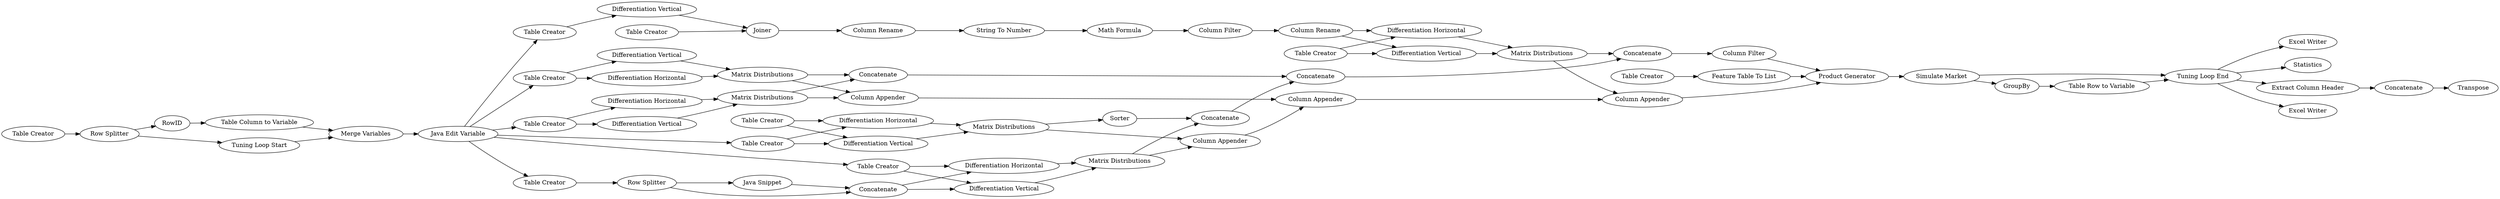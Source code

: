 digraph {
	24 -> 26
	41 -> 42
	113 -> 116
	74 -> 76
	106 -> 132
	109 -> 27
	55 -> 57
	133 -> 74
	109 -> 16
	51 -> 53
	40 -> 38
	109 -> 40
	23 -> 21
	27 -> 32
	69 -> 72
	109 -> 18
	54 -> 133
	109 -> 56
	137 -> 44
	111 -> 112
	63 -> 74
	52 -> 54
	32 -> 29
	18 -> 19
	42 -> 137
	105 -> 130
	116 -> 139
	20 -> 17
	22 -> 24
	18 -> 20
	27 -> 31
	57 -> 67
	31 -> 29
	132 -> 105
	59 -> 53
	57 -> 135
	56 -> 58
	110 -> 111
	17 -> 66
	25 -> 22
	39 -> 41
	139 -> 138
	121 -> 122
	135 -> 134
	105 -> 129
	21 -> 24
	109 -> 25
	16 -> 110
	76 -> 105
	138 -> 109
	113 -> 103
	58 -> 57
	19 -> 17
	136 -> 134
	72 -> 75
	105 -> 120
	110 -> 112
	44 -> 50
	112 -> 19
	67 -> 69
	56 -> 55
	26 -> 66
	103 -> 138
	17 -> 136
	105 -> 131
	23 -> 22
	53 -> 54
	112 -> 20
	38 -> 41
	51 -> 52
	29 -> 67
	50 -> 51
	134 -> 133
	76 -> 106
	75 -> 74
	120 -> 121
	29 -> 135
	24 -> 136
	54 -> 72
	60 -> 63
	25 -> 21
	108 -> 113
	59 -> 52
	66 -> 69
	133 [label="Column Appender"]
	27 [label="Table Creator"]
	57 [label="Matrix Distributions"]
	55 [label="Differentiation Horizontal"]
	103 [label="Tuning Loop Start"]
	136 [label="Column Appender"]
	52 [label="Differentiation Vertical"]
	18 [label="Table Creator"]
	21 [label="Differentiation Horizontal"]
	26 [label=Sorter]
	58 [label="Differentiation Vertical"]
	74 [label="Product Generator"]
	138 [label="Merge Variables"]
	108 [label="Table Creator"]
	122 [label=Transpose]
	121 [label=Concatenate]
	17 [label="Matrix Distributions"]
	105 [label="Tuning Loop End"]
	19 [label="Differentiation Vertical"]
	24 [label="Matrix Distributions"]
	137 [label="String To Number"]
	41 [label=Joiner]
	31 [label="Differentiation Horizontal"]
	51 [label="Column Rename"]
	131 [label="Excel Writer"]
	56 [label="Table Creator"]
	109 [label="Java Edit Variable"]
	25 [label="Table Creator"]
	54 [label="Matrix Distributions"]
	110 [label="Row Splitter"]
	129 [label=Statistics]
	75 [label="Column Filter"]
	59 [label="Table Creator"]
	16 [label="Table Creator"]
	50 [label="Column Filter"]
	42 [label="Column Rename"]
	112 [label=Concatenate]
	22 [label="Differentiation Vertical"]
	53 [label="Differentiation Horizontal"]
	67 [label=Concatenate]
	23 [label="Table Creator"]
	72 [label=Concatenate]
	63 [label="Feature Table To List"]
	76 [label="Simulate Market"]
	135 [label="Column Appender"]
	106 [label=GroupBy]
	134 [label="Column Appender"]
	38 [label="Differentiation Vertical"]
	60 [label="Table Creator"]
	113 [label="Row Splitter"]
	120 [label="Extract Column Header"]
	20 [label="Differentiation Horizontal"]
	44 [label="Math Formula"]
	66 [label=Concatenate]
	139 [label="Table Column to Variable"]
	29 [label="Matrix Distributions"]
	69 [label=Concatenate]
	116 [label=RowID]
	130 [label="Excel Writer"]
	40 [label="Table Creator"]
	111 [label="Java Snippet"]
	39 [label="Table Creator"]
	32 [label="Differentiation Vertical"]
	132 [label="Table Row to Variable"]
	rankdir=LR
}
